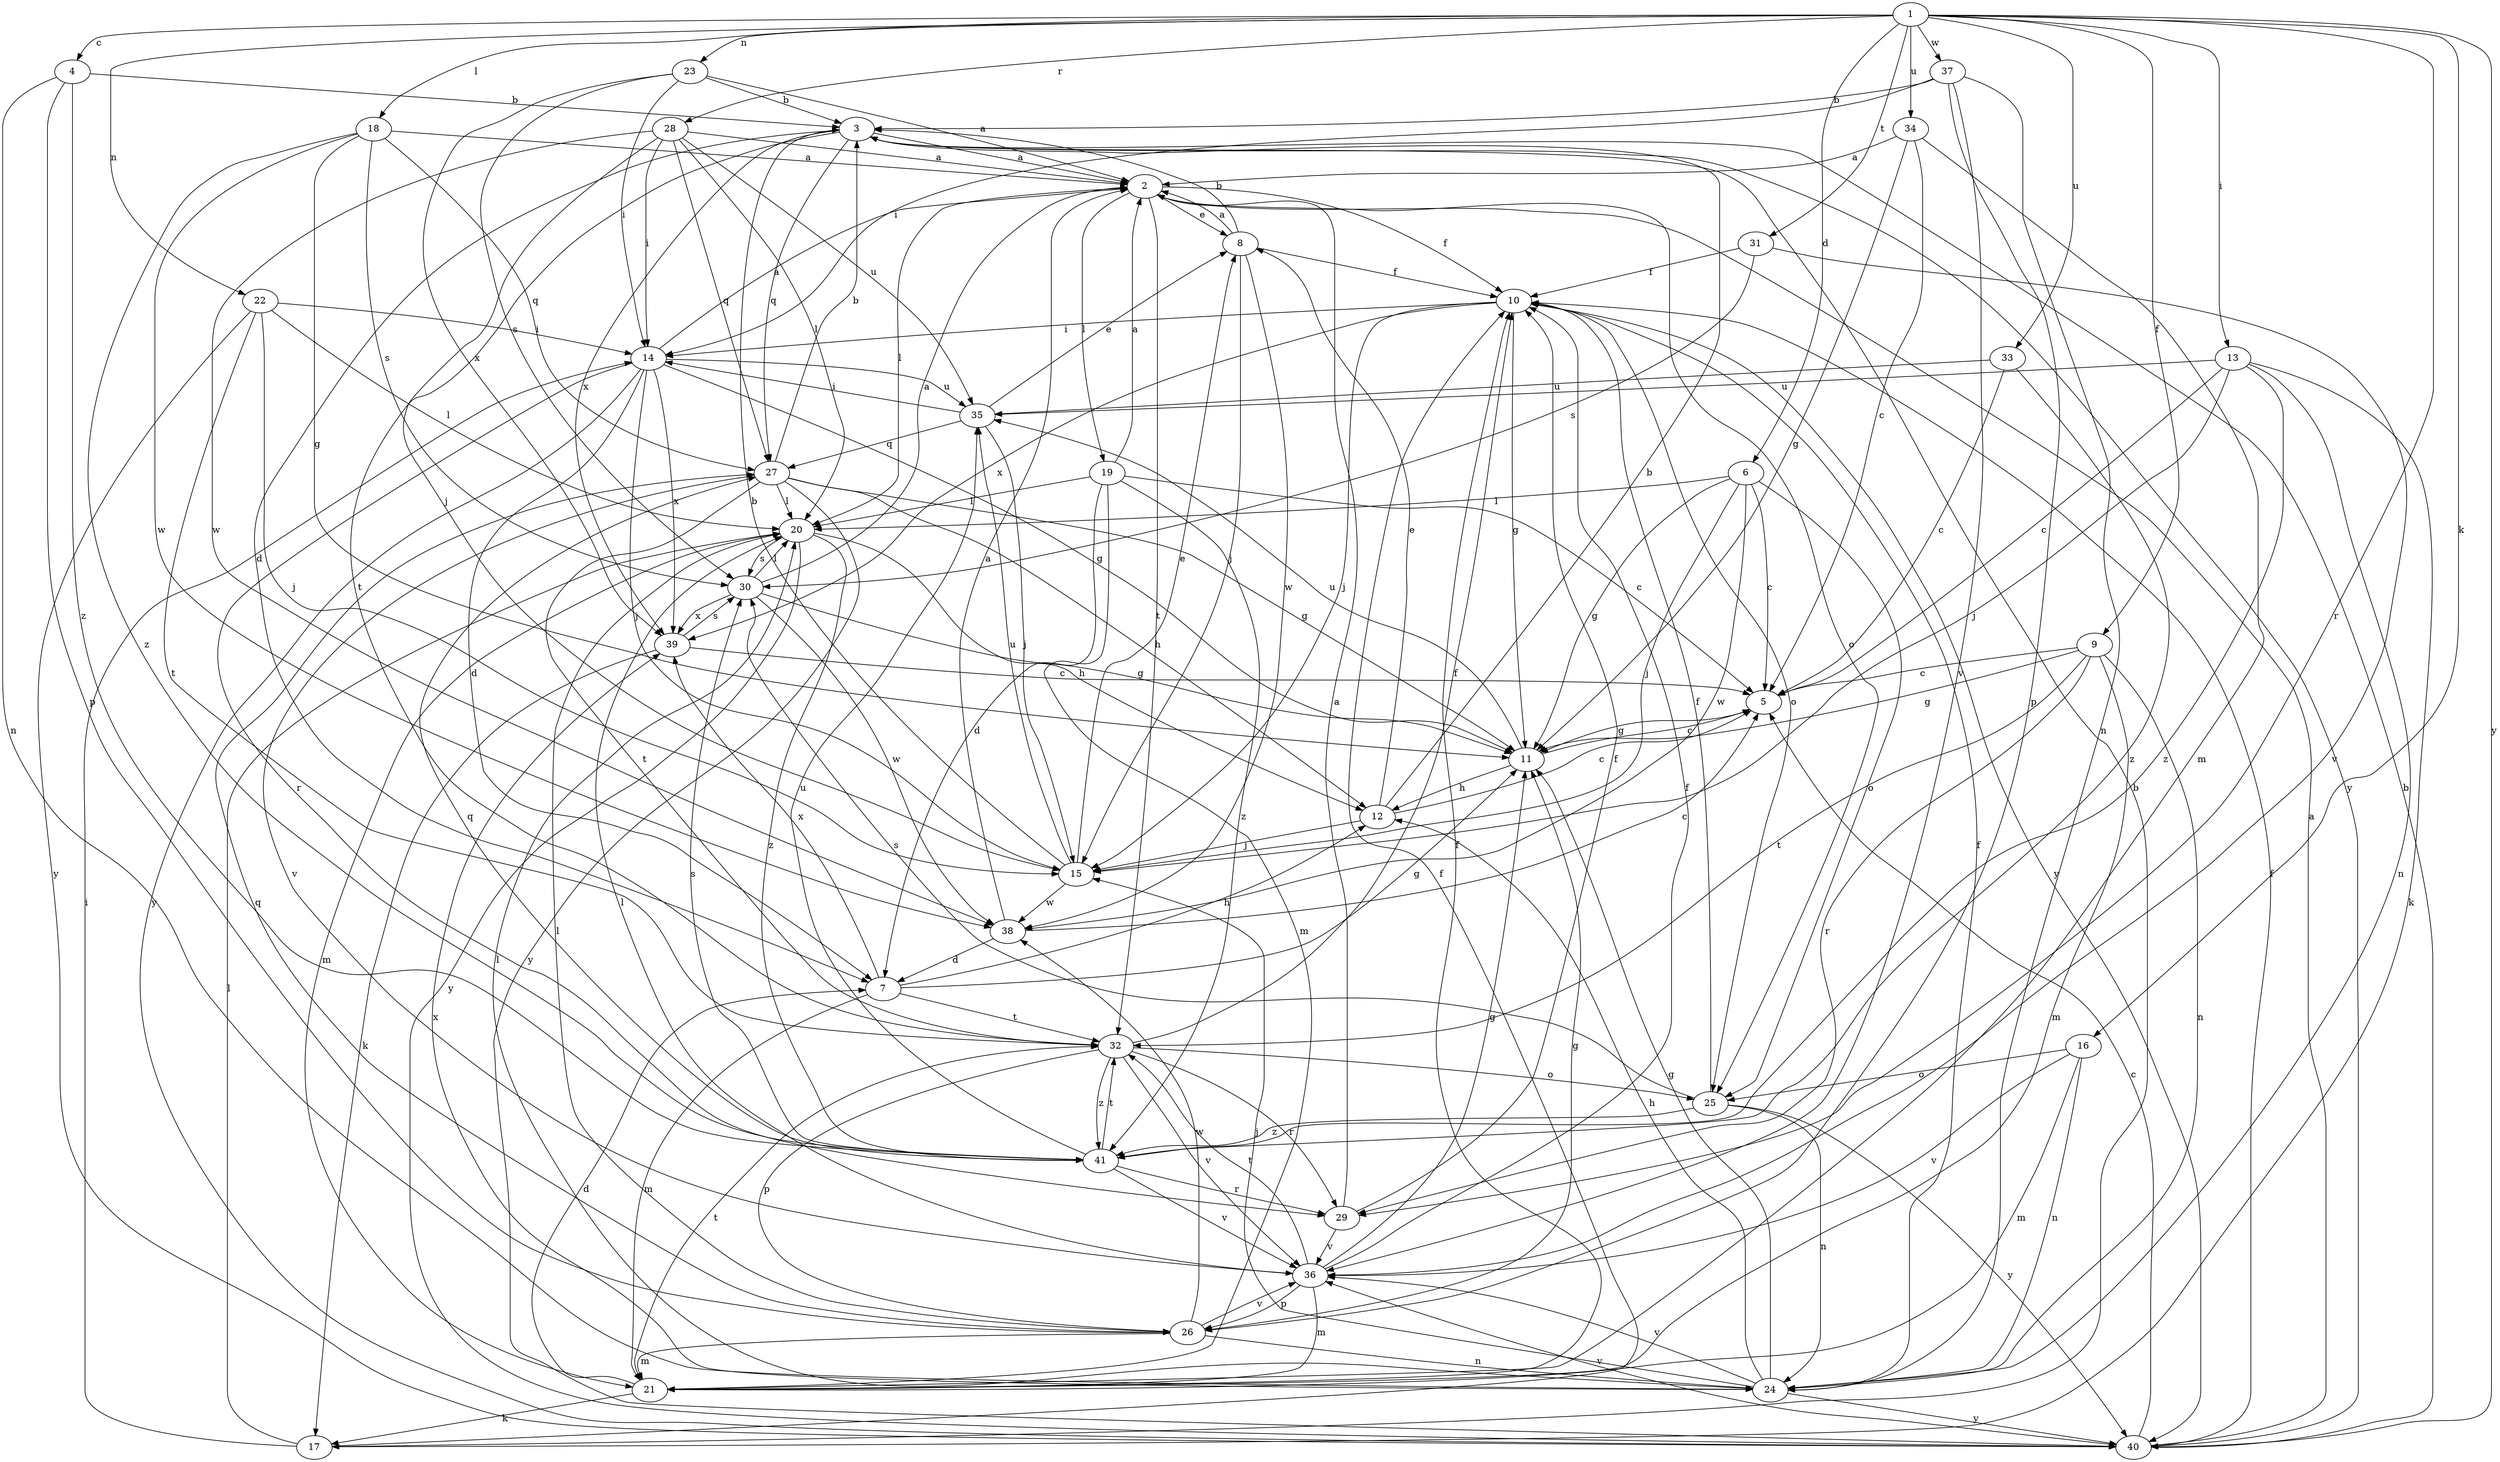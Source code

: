 strict digraph  {
	3 -> 2 [label=a];
	8 -> 2 [label=a];
	14 -> 2 [label=a];
	18 -> 2 [label=a];
	19 -> 2 [label=a];
	23 -> 2 [label=a];
	28 -> 2 [label=a];
	29 -> 2 [label=a];
	30 -> 2 [label=a];
	34 -> 2 [label=a];
	38 -> 2 [label=a];
	40 -> 2 [label=a];
	4 -> 3 [label=b];
	8 -> 3 [label=b];
	12 -> 3 [label=b];
	15 -> 3 [label=b];
	17 -> 3 [label=b];
	23 -> 3 [label=b];
	27 -> 3 [label=b];
	37 -> 3 [label=b];
	40 -> 3 [label=b];
	1 -> 4 [label=c];
	6 -> 5 [label=c];
	9 -> 5 [label=c];
	11 -> 5 [label=c];
	12 -> 5 [label=c];
	13 -> 5 [label=c];
	19 -> 5 [label=c];
	33 -> 5 [label=c];
	34 -> 5 [label=c];
	38 -> 5 [label=c];
	39 -> 5 [label=c];
	40 -> 5 [label=c];
	1 -> 6 [label=d];
	3 -> 7 [label=d];
	14 -> 7 [label=d];
	19 -> 7 [label=d];
	21 -> 7 [label=d];
	38 -> 7 [label=d];
	2 -> 8 [label=e];
	12 -> 8 [label=e];
	15 -> 8 [label=e];
	35 -> 8 [label=e];
	1 -> 9 [label=f];
	2 -> 10 [label=f];
	8 -> 10 [label=f];
	17 -> 10 [label=f];
	21 -> 10 [label=f];
	24 -> 10 [label=f];
	25 -> 10 [label=f];
	29 -> 10 [label=f];
	31 -> 10 [label=f];
	32 -> 10 [label=f];
	36 -> 10 [label=f];
	40 -> 10 [label=f];
	5 -> 11 [label=g];
	6 -> 11 [label=g];
	7 -> 11 [label=g];
	9 -> 11 [label=g];
	10 -> 11 [label=g];
	14 -> 11 [label=g];
	18 -> 11 [label=g];
	24 -> 11 [label=g];
	26 -> 11 [label=g];
	27 -> 11 [label=g];
	30 -> 11 [label=g];
	34 -> 11 [label=g];
	36 -> 11 [label=g];
	7 -> 12 [label=h];
	11 -> 12 [label=h];
	20 -> 12 [label=h];
	24 -> 12 [label=h];
	27 -> 12 [label=h];
	1 -> 13 [label=i];
	10 -> 14 [label=i];
	17 -> 14 [label=i];
	22 -> 14 [label=i];
	23 -> 14 [label=i];
	28 -> 14 [label=i];
	35 -> 14 [label=i];
	37 -> 14 [label=i];
	6 -> 15 [label=j];
	8 -> 15 [label=j];
	10 -> 15 [label=j];
	12 -> 15 [label=j];
	13 -> 15 [label=j];
	14 -> 15 [label=j];
	22 -> 15 [label=j];
	24 -> 15 [label=j];
	28 -> 15 [label=j];
	35 -> 15 [label=j];
	1 -> 16 [label=k];
	13 -> 17 [label=k];
	21 -> 17 [label=k];
	39 -> 17 [label=k];
	1 -> 18 [label=l];
	2 -> 19 [label=l];
	2 -> 20 [label=l];
	6 -> 20 [label=l];
	17 -> 20 [label=l];
	19 -> 20 [label=l];
	22 -> 20 [label=l];
	24 -> 20 [label=l];
	26 -> 20 [label=l];
	27 -> 20 [label=l];
	28 -> 20 [label=l];
	30 -> 20 [label=l];
	36 -> 20 [label=l];
	7 -> 21 [label=m];
	9 -> 21 [label=m];
	16 -> 21 [label=m];
	19 -> 21 [label=m];
	20 -> 21 [label=m];
	26 -> 21 [label=m];
	34 -> 21 [label=m];
	36 -> 21 [label=m];
	1 -> 22 [label=n];
	1 -> 23 [label=n];
	4 -> 24 [label=n];
	9 -> 24 [label=n];
	13 -> 24 [label=n];
	16 -> 24 [label=n];
	25 -> 24 [label=n];
	26 -> 24 [label=n];
	37 -> 24 [label=n];
	2 -> 25 [label=o];
	6 -> 25 [label=o];
	10 -> 25 [label=o];
	16 -> 25 [label=o];
	32 -> 25 [label=o];
	4 -> 26 [label=p];
	32 -> 26 [label=p];
	36 -> 26 [label=p];
	37 -> 26 [label=p];
	3 -> 27 [label=q];
	18 -> 27 [label=q];
	26 -> 27 [label=q];
	28 -> 27 [label=q];
	35 -> 27 [label=q];
	41 -> 27 [label=q];
	1 -> 28 [label=r];
	1 -> 29 [label=r];
	9 -> 29 [label=r];
	14 -> 29 [label=r];
	32 -> 29 [label=r];
	41 -> 29 [label=r];
	18 -> 30 [label=s];
	20 -> 30 [label=s];
	23 -> 30 [label=s];
	25 -> 30 [label=s];
	31 -> 30 [label=s];
	39 -> 30 [label=s];
	41 -> 30 [label=s];
	1 -> 31 [label=t];
	2 -> 32 [label=t];
	3 -> 32 [label=t];
	7 -> 32 [label=t];
	9 -> 32 [label=t];
	21 -> 32 [label=t];
	22 -> 32 [label=t];
	27 -> 32 [label=t];
	36 -> 32 [label=t];
	41 -> 32 [label=t];
	1 -> 33 [label=u];
	1 -> 34 [label=u];
	11 -> 35 [label=u];
	13 -> 35 [label=u];
	14 -> 35 [label=u];
	15 -> 35 [label=u];
	28 -> 35 [label=u];
	33 -> 35 [label=u];
	41 -> 35 [label=u];
	16 -> 36 [label=v];
	24 -> 36 [label=v];
	26 -> 36 [label=v];
	27 -> 36 [label=v];
	29 -> 36 [label=v];
	31 -> 36 [label=v];
	32 -> 36 [label=v];
	37 -> 36 [label=v];
	40 -> 36 [label=v];
	41 -> 36 [label=v];
	1 -> 37 [label=w];
	6 -> 38 [label=w];
	8 -> 38 [label=w];
	15 -> 38 [label=w];
	18 -> 38 [label=w];
	26 -> 38 [label=w];
	28 -> 38 [label=w];
	30 -> 38 [label=w];
	3 -> 39 [label=x];
	7 -> 39 [label=x];
	10 -> 39 [label=x];
	14 -> 39 [label=x];
	23 -> 39 [label=x];
	24 -> 39 [label=x];
	30 -> 39 [label=x];
	1 -> 40 [label=y];
	3 -> 40 [label=y];
	10 -> 40 [label=y];
	14 -> 40 [label=y];
	20 -> 40 [label=y];
	22 -> 40 [label=y];
	24 -> 40 [label=y];
	25 -> 40 [label=y];
	27 -> 40 [label=y];
	4 -> 41 [label=z];
	13 -> 41 [label=z];
	18 -> 41 [label=z];
	19 -> 41 [label=z];
	20 -> 41 [label=z];
	25 -> 41 [label=z];
	32 -> 41 [label=z];
	33 -> 41 [label=z];
}
